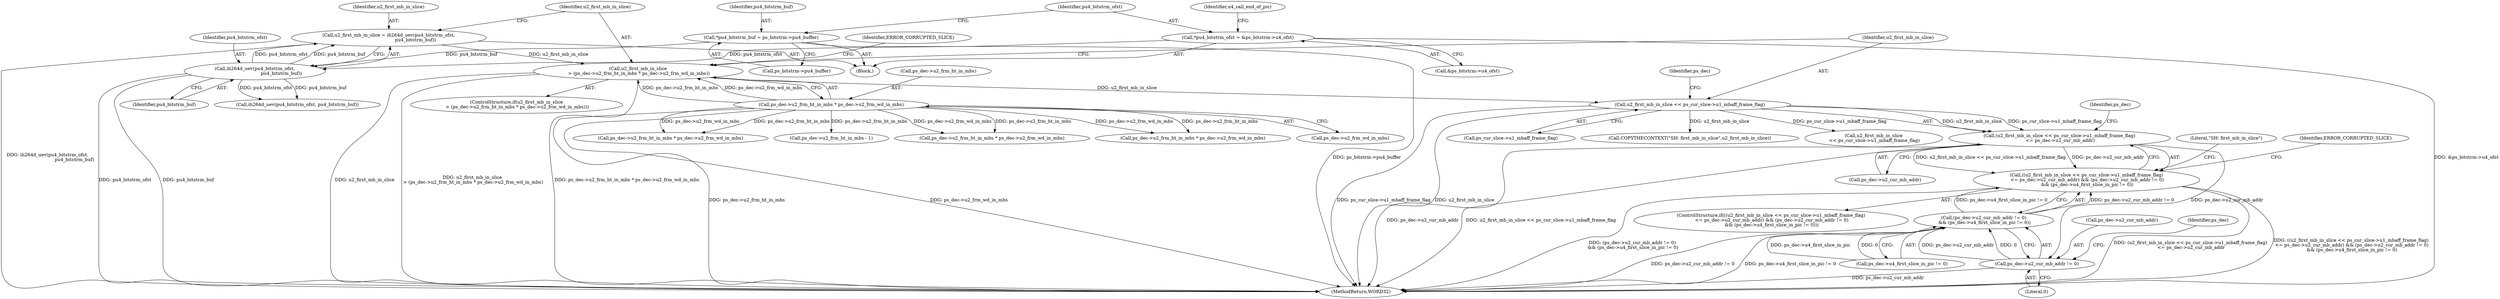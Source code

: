 digraph "0_Android_e629194c62a9a129ce378e08cb1059a8a53f1795_1@pointer" {
"1000255" [label="(Call,(u2_first_mb_in_slice << ps_cur_slice->u1_mbaff_frame_flag)\n <= ps_dec->u2_cur_mb_addr)"];
"1000256" [label="(Call,u2_first_mb_in_slice << ps_cur_slice->u1_mbaff_frame_flag)"];
"1000241" [label="(Call,u2_first_mb_in_slice\n > (ps_dec->u2_frm_ht_in_mbs * ps_dec->u2_frm_wd_in_mbs))"];
"1000235" [label="(Call,u2_first_mb_in_slice = ih264d_uev(pu4_bitstrm_ofst,\n                                     pu4_bitstrm_buf))"];
"1000237" [label="(Call,ih264d_uev(pu4_bitstrm_ofst,\n                                     pu4_bitstrm_buf))"];
"1000209" [label="(Call,*pu4_bitstrm_ofst = &ps_bitstrm->u4_ofst)"];
"1000203" [label="(Call,*pu4_bitstrm_buf = ps_bitstrm->pu4_buffer)"];
"1000243" [label="(Call,ps_dec->u2_frm_ht_in_mbs * ps_dec->u2_frm_wd_in_mbs)"];
"1000254" [label="(Call,((u2_first_mb_in_slice << ps_cur_slice->u1_mbaff_frame_flag)\n <= ps_dec->u2_cur_mb_addr) && (ps_dec->u2_cur_mb_addr != 0)\n && (ps_dec->u4_first_slice_in_pic != 0))"];
"1000265" [label="(Call,ps_dec->u2_cur_mb_addr != 0)"];
"1000264" [label="(Call,(ps_dec->u2_cur_mb_addr != 0)\n && (ps_dec->u4_first_slice_in_pic != 0))"];
"1000258" [label="(Call,ps_cur_slice->u1_mbaff_frame_flag)"];
"1000262" [label="(Identifier,ps_dec)"];
"1001932" [label="(Call,ps_dec->u2_frm_ht_in_mbs - 1)"];
"1000270" [label="(Call,ps_dec->u4_first_slice_in_pic != 0)"];
"1000236" [label="(Identifier,u2_first_mb_in_slice)"];
"1000267" [label="(Identifier,ps_dec)"];
"1000238" [label="(Identifier,pu4_bitstrm_ofst)"];
"1000203" [label="(Call,*pu4_bitstrm_buf = ps_bitstrm->pu4_buffer)"];
"1000237" [label="(Call,ih264d_uev(pu4_bitstrm_ofst,\n                                     pu4_bitstrm_buf))"];
"1000255" [label="(Call,(u2_first_mb_in_slice << ps_cur_slice->u1_mbaff_frame_flag)\n <= ps_dec->u2_cur_mb_addr)"];
"1000265" [label="(Call,ps_dec->u2_cur_mb_addr != 0)"];
"1000278" [label="(Call,COPYTHECONTEXT(\"SH: first_mb_in_slice\",u2_first_mb_in_slice))"];
"1000985" [label="(Call,ps_dec->u2_frm_ht_in_mbs * ps_dec->u2_frm_wd_in_mbs)"];
"1000279" [label="(Literal,\"SH: first_mb_in_slice\")"];
"1000240" [label="(ControlStructure,if(u2_first_mb_in_slice\n > (ps_dec->u2_frm_ht_in_mbs * ps_dec->u2_frm_wd_in_mbs)))"];
"1001100" [label="(Call,ps_dec->u2_frm_ht_in_mbs * ps_dec->u2_frm_wd_in_mbs)"];
"1000243" [label="(Call,ps_dec->u2_frm_ht_in_mbs * ps_dec->u2_frm_wd_in_mbs)"];
"1001858" [label="(Call,u2_first_mb_in_slice\n << ps_cur_slice->u1_mbaff_frame_flag)"];
"1000283" [label="(Call,ih264d_uev(pu4_bitstrm_ofst, pu4_bitstrm_buf))"];
"1000204" [label="(Identifier,pu4_bitstrm_buf)"];
"1000269" [label="(Literal,0)"];
"1000210" [label="(Identifier,pu4_bitstrm_ofst)"];
"1000256" [label="(Call,u2_first_mb_in_slice << ps_cur_slice->u1_mbaff_frame_flag)"];
"1000242" [label="(Identifier,u2_first_mb_in_slice)"];
"1000257" [label="(Identifier,u2_first_mb_in_slice)"];
"1000266" [label="(Call,ps_dec->u2_cur_mb_addr)"];
"1000272" [label="(Identifier,ps_dec)"];
"1000235" [label="(Call,u2_first_mb_in_slice = ih264d_uev(pu4_bitstrm_ofst,\n                                     pu4_bitstrm_buf))"];
"1000247" [label="(Call,ps_dec->u2_frm_wd_in_mbs)"];
"1000254" [label="(Call,((u2_first_mb_in_slice << ps_cur_slice->u1_mbaff_frame_flag)\n <= ps_dec->u2_cur_mb_addr) && (ps_dec->u2_cur_mb_addr != 0)\n && (ps_dec->u4_first_slice_in_pic != 0))"];
"1000872" [label="(Call,ps_dec->u2_frm_ht_in_mbs * ps_dec->u2_frm_wd_in_mbs)"];
"1000166" [label="(Block,)"];
"1000277" [label="(Identifier,ERROR_CORRUPTED_SLICE)"];
"1000253" [label="(ControlStructure,if(((u2_first_mb_in_slice << ps_cur_slice->u1_mbaff_frame_flag)\n <= ps_dec->u2_cur_mb_addr) && (ps_dec->u2_cur_mb_addr != 0)\n && (ps_dec->u4_first_slice_in_pic != 0)))"];
"1000241" [label="(Call,u2_first_mb_in_slice\n > (ps_dec->u2_frm_ht_in_mbs * ps_dec->u2_frm_wd_in_mbs))"];
"1000209" [label="(Call,*pu4_bitstrm_ofst = &ps_bitstrm->u4_ofst)"];
"1002570" [label="(MethodReturn,WORD32)"];
"1000239" [label="(Identifier,pu4_bitstrm_buf)"];
"1000264" [label="(Call,(ps_dec->u2_cur_mb_addr != 0)\n && (ps_dec->u4_first_slice_in_pic != 0))"];
"1000205" [label="(Call,ps_bitstrm->pu4_buffer)"];
"1000244" [label="(Call,ps_dec->u2_frm_ht_in_mbs)"];
"1000226" [label="(Identifier,u4_call_end_of_pic)"];
"1000211" [label="(Call,&ps_bitstrm->u4_ofst)"];
"1000261" [label="(Call,ps_dec->u2_cur_mb_addr)"];
"1000252" [label="(Identifier,ERROR_CORRUPTED_SLICE)"];
"1000255" -> "1000254"  [label="AST: "];
"1000255" -> "1000261"  [label="CFG: "];
"1000256" -> "1000255"  [label="AST: "];
"1000261" -> "1000255"  [label="AST: "];
"1000267" -> "1000255"  [label="CFG: "];
"1000254" -> "1000255"  [label="CFG: "];
"1000255" -> "1002570"  [label="DDG: ps_dec->u2_cur_mb_addr"];
"1000255" -> "1002570"  [label="DDG: u2_first_mb_in_slice << ps_cur_slice->u1_mbaff_frame_flag"];
"1000255" -> "1000254"  [label="DDG: u2_first_mb_in_slice << ps_cur_slice->u1_mbaff_frame_flag"];
"1000255" -> "1000254"  [label="DDG: ps_dec->u2_cur_mb_addr"];
"1000256" -> "1000255"  [label="DDG: u2_first_mb_in_slice"];
"1000256" -> "1000255"  [label="DDG: ps_cur_slice->u1_mbaff_frame_flag"];
"1000255" -> "1000265"  [label="DDG: ps_dec->u2_cur_mb_addr"];
"1000256" -> "1000258"  [label="CFG: "];
"1000257" -> "1000256"  [label="AST: "];
"1000258" -> "1000256"  [label="AST: "];
"1000262" -> "1000256"  [label="CFG: "];
"1000256" -> "1002570"  [label="DDG: ps_cur_slice->u1_mbaff_frame_flag"];
"1000256" -> "1002570"  [label="DDG: u2_first_mb_in_slice"];
"1000241" -> "1000256"  [label="DDG: u2_first_mb_in_slice"];
"1000256" -> "1000278"  [label="DDG: u2_first_mb_in_slice"];
"1000256" -> "1001858"  [label="DDG: ps_cur_slice->u1_mbaff_frame_flag"];
"1000241" -> "1000240"  [label="AST: "];
"1000241" -> "1000243"  [label="CFG: "];
"1000242" -> "1000241"  [label="AST: "];
"1000243" -> "1000241"  [label="AST: "];
"1000252" -> "1000241"  [label="CFG: "];
"1000257" -> "1000241"  [label="CFG: "];
"1000241" -> "1002570"  [label="DDG: u2_first_mb_in_slice"];
"1000241" -> "1002570"  [label="DDG: u2_first_mb_in_slice\n > (ps_dec->u2_frm_ht_in_mbs * ps_dec->u2_frm_wd_in_mbs)"];
"1000241" -> "1002570"  [label="DDG: ps_dec->u2_frm_ht_in_mbs * ps_dec->u2_frm_wd_in_mbs"];
"1000235" -> "1000241"  [label="DDG: u2_first_mb_in_slice"];
"1000243" -> "1000241"  [label="DDG: ps_dec->u2_frm_ht_in_mbs"];
"1000243" -> "1000241"  [label="DDG: ps_dec->u2_frm_wd_in_mbs"];
"1000235" -> "1000166"  [label="AST: "];
"1000235" -> "1000237"  [label="CFG: "];
"1000236" -> "1000235"  [label="AST: "];
"1000237" -> "1000235"  [label="AST: "];
"1000242" -> "1000235"  [label="CFG: "];
"1000235" -> "1002570"  [label="DDG: ih264d_uev(pu4_bitstrm_ofst,\n                                     pu4_bitstrm_buf)"];
"1000237" -> "1000235"  [label="DDG: pu4_bitstrm_ofst"];
"1000237" -> "1000235"  [label="DDG: pu4_bitstrm_buf"];
"1000237" -> "1000239"  [label="CFG: "];
"1000238" -> "1000237"  [label="AST: "];
"1000239" -> "1000237"  [label="AST: "];
"1000237" -> "1002570"  [label="DDG: pu4_bitstrm_buf"];
"1000237" -> "1002570"  [label="DDG: pu4_bitstrm_ofst"];
"1000209" -> "1000237"  [label="DDG: pu4_bitstrm_ofst"];
"1000203" -> "1000237"  [label="DDG: pu4_bitstrm_buf"];
"1000237" -> "1000283"  [label="DDG: pu4_bitstrm_ofst"];
"1000237" -> "1000283"  [label="DDG: pu4_bitstrm_buf"];
"1000209" -> "1000166"  [label="AST: "];
"1000209" -> "1000211"  [label="CFG: "];
"1000210" -> "1000209"  [label="AST: "];
"1000211" -> "1000209"  [label="AST: "];
"1000226" -> "1000209"  [label="CFG: "];
"1000209" -> "1002570"  [label="DDG: &ps_bitstrm->u4_ofst"];
"1000203" -> "1000166"  [label="AST: "];
"1000203" -> "1000205"  [label="CFG: "];
"1000204" -> "1000203"  [label="AST: "];
"1000205" -> "1000203"  [label="AST: "];
"1000210" -> "1000203"  [label="CFG: "];
"1000203" -> "1002570"  [label="DDG: ps_bitstrm->pu4_buffer"];
"1000243" -> "1000247"  [label="CFG: "];
"1000244" -> "1000243"  [label="AST: "];
"1000247" -> "1000243"  [label="AST: "];
"1000243" -> "1002570"  [label="DDG: ps_dec->u2_frm_ht_in_mbs"];
"1000243" -> "1002570"  [label="DDG: ps_dec->u2_frm_wd_in_mbs"];
"1000243" -> "1000872"  [label="DDG: ps_dec->u2_frm_ht_in_mbs"];
"1000243" -> "1000872"  [label="DDG: ps_dec->u2_frm_wd_in_mbs"];
"1000243" -> "1000985"  [label="DDG: ps_dec->u2_frm_ht_in_mbs"];
"1000243" -> "1000985"  [label="DDG: ps_dec->u2_frm_wd_in_mbs"];
"1000243" -> "1001100"  [label="DDG: ps_dec->u2_frm_ht_in_mbs"];
"1000243" -> "1001100"  [label="DDG: ps_dec->u2_frm_wd_in_mbs"];
"1000243" -> "1001932"  [label="DDG: ps_dec->u2_frm_ht_in_mbs"];
"1000254" -> "1000253"  [label="AST: "];
"1000254" -> "1000264"  [label="CFG: "];
"1000264" -> "1000254"  [label="AST: "];
"1000277" -> "1000254"  [label="CFG: "];
"1000279" -> "1000254"  [label="CFG: "];
"1000254" -> "1002570"  [label="DDG: (u2_first_mb_in_slice << ps_cur_slice->u1_mbaff_frame_flag)\n <= ps_dec->u2_cur_mb_addr"];
"1000254" -> "1002570"  [label="DDG: ((u2_first_mb_in_slice << ps_cur_slice->u1_mbaff_frame_flag)\n <= ps_dec->u2_cur_mb_addr) && (ps_dec->u2_cur_mb_addr != 0)\n && (ps_dec->u4_first_slice_in_pic != 0)"];
"1000254" -> "1002570"  [label="DDG: (ps_dec->u2_cur_mb_addr != 0)\n && (ps_dec->u4_first_slice_in_pic != 0)"];
"1000264" -> "1000254"  [label="DDG: ps_dec->u2_cur_mb_addr != 0"];
"1000264" -> "1000254"  [label="DDG: ps_dec->u4_first_slice_in_pic != 0"];
"1000265" -> "1000264"  [label="AST: "];
"1000265" -> "1000269"  [label="CFG: "];
"1000266" -> "1000265"  [label="AST: "];
"1000269" -> "1000265"  [label="AST: "];
"1000272" -> "1000265"  [label="CFG: "];
"1000264" -> "1000265"  [label="CFG: "];
"1000265" -> "1002570"  [label="DDG: ps_dec->u2_cur_mb_addr"];
"1000265" -> "1000264"  [label="DDG: ps_dec->u2_cur_mb_addr"];
"1000265" -> "1000264"  [label="DDG: 0"];
"1000264" -> "1000270"  [label="CFG: "];
"1000270" -> "1000264"  [label="AST: "];
"1000264" -> "1002570"  [label="DDG: ps_dec->u2_cur_mb_addr != 0"];
"1000264" -> "1002570"  [label="DDG: ps_dec->u4_first_slice_in_pic != 0"];
"1000270" -> "1000264"  [label="DDG: ps_dec->u4_first_slice_in_pic"];
"1000270" -> "1000264"  [label="DDG: 0"];
}
